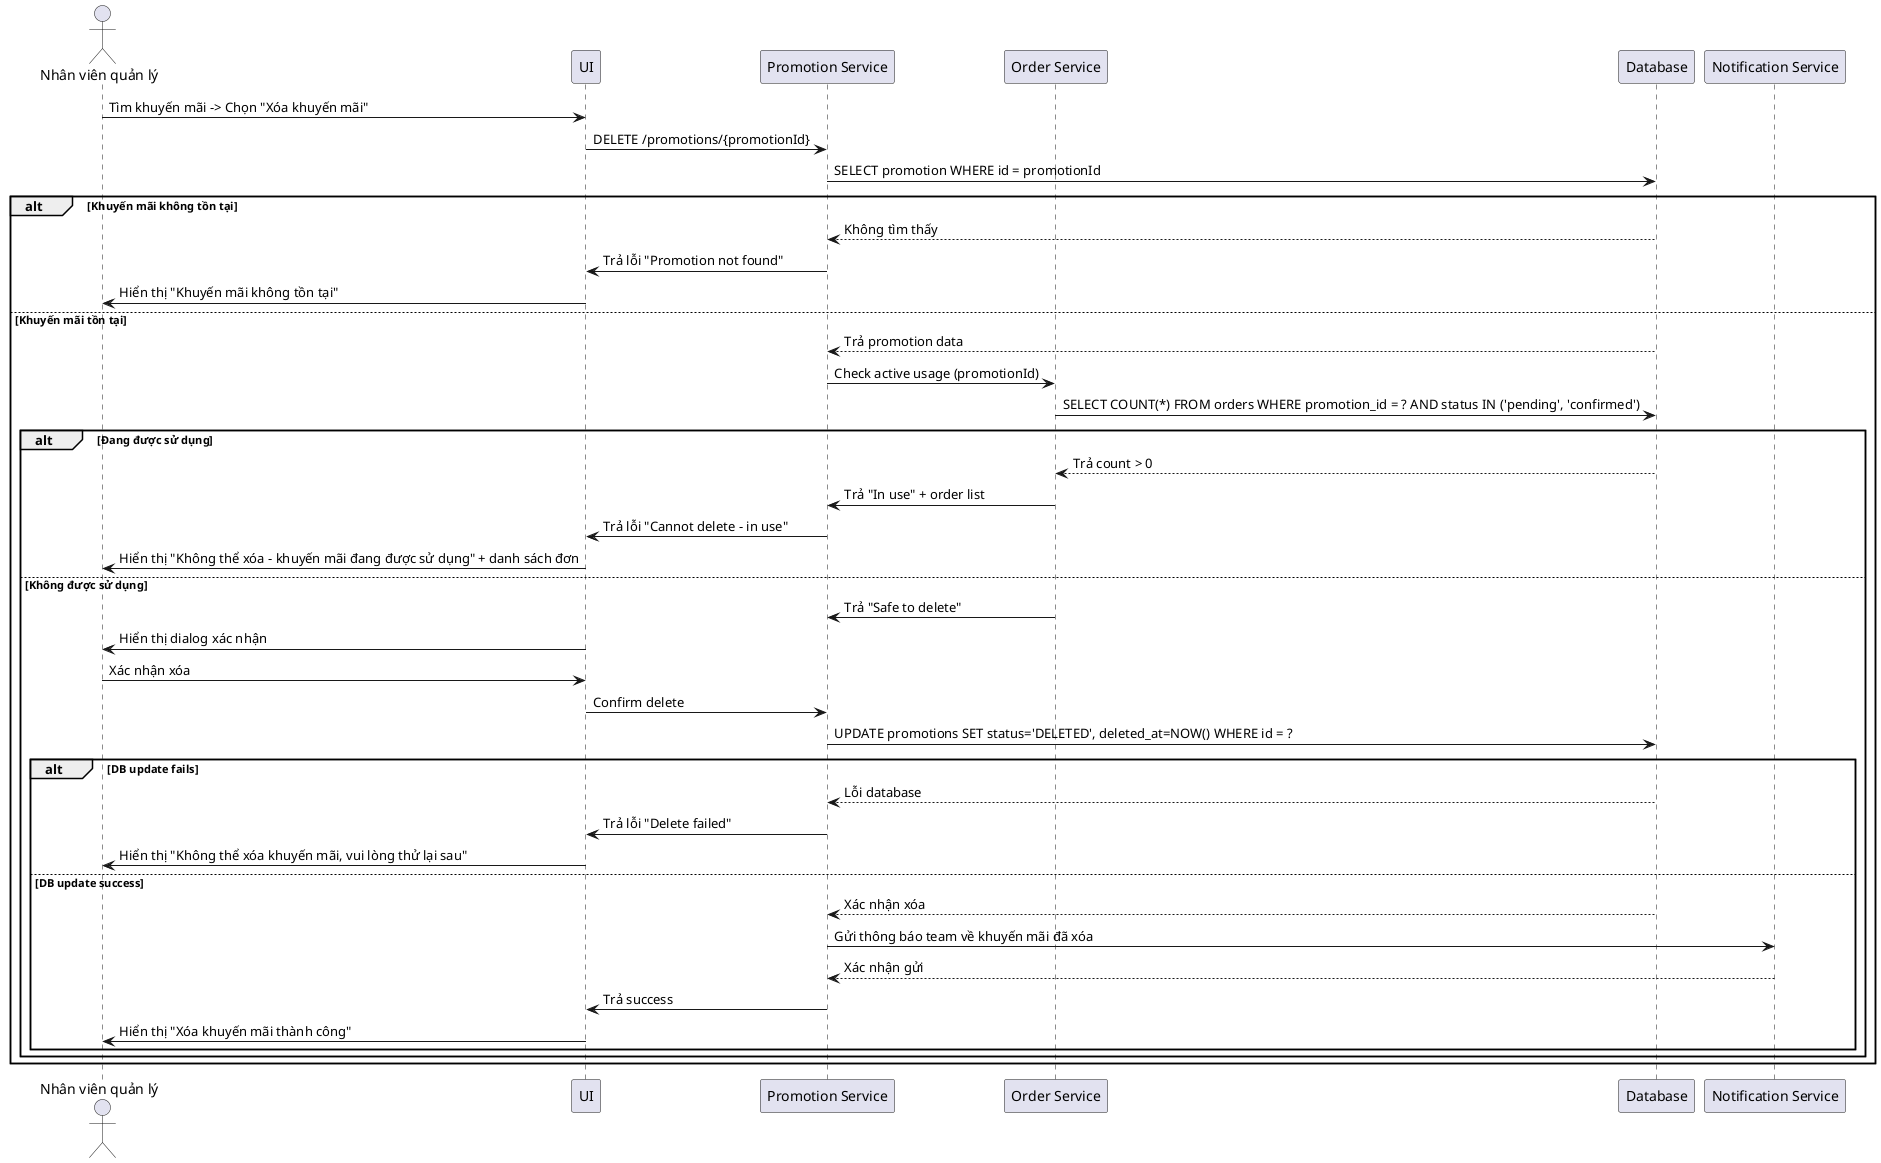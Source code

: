 @startuml xoa-khuyen-mai
actor "Nhân viên quản lý" as Manager
participant "UI" as UI
participant "Promotion Service" as Promo
participant "Order Service" as Order
participant "Database" as DB
participant "Notification Service" as Notif

Manager -> UI: Tìm khuyến mãi -> Chọn "Xóa khuyến mãi"
UI -> Promo: DELETE /promotions/{promotionId}
Promo -> DB: SELECT promotion WHERE id = promotionId
alt Khuyến mãi không tồn tại
  DB --> Promo: Không tìm thấy
  Promo -> UI: Trả lỗi "Promotion not found"
  UI -> Manager: Hiển thị "Khuyến mãi không tồn tại"
else Khuyến mãi tồn tại
  DB --> Promo: Trả promotion data
  Promo -> Order: Check active usage (promotionId)
  Order -> DB: SELECT COUNT(*) FROM orders WHERE promotion_id = ? AND status IN ('pending', 'confirmed')
  alt Đang được sử dụng
    DB --> Order: Trả count > 0
    Order -> Promo: Trả "In use" + order list
    Promo -> UI: Trả lỗi "Cannot delete - in use"
    UI -> Manager: Hiển thị "Không thể xóa - khuyến mãi đang được sử dụng" + danh sách đơn
  else Không được sử dụng
    Order -> Promo: Trả "Safe to delete"
    UI -> Manager: Hiển thị dialog xác nhận
    Manager -> UI: Xác nhận xóa
    UI -> Promo: Confirm delete
    Promo -> DB: UPDATE promotions SET status='DELETED', deleted_at=NOW() WHERE id = ?
    alt DB update fails
      DB --> Promo: Lỗi database
      Promo -> UI: Trả lỗi "Delete failed"
      UI -> Manager: Hiển thị "Không thể xóa khuyến mãi, vui lòng thử lại sau"
    else DB update success
      DB --> Promo: Xác nhận xóa
      Promo -> Notif: Gửi thông báo team về khuyến mãi đã xóa
      Notif --> Promo: Xác nhận gửi
      Promo -> UI: Trả success
      UI -> Manager: Hiển thị "Xóa khuyến mãi thành công"
    end
  end
end
@enduml